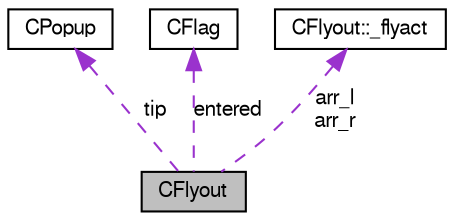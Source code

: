 digraph G
{
  edge [fontname="FreeSans",fontsize="10",labelfontname="FreeSans",labelfontsize="10"];
  node [fontname="FreeSans",fontsize="10",shape=record];
  Node1 [label="CFlyout",height=0.2,width=0.4,color="black", fillcolor="grey75", style="filled" fontcolor="black"];
  Node2 -> Node1 [dir=back,color="darkorchid3",fontsize="10",style="dashed",label="tip",fontname="FreeSans"];
  Node2 [label="CPopup",height=0.2,width=0.4,color="black", fillcolor="white", style="filled",URL="$class_c_popup.html"];
  Node3 -> Node1 [dir=back,color="darkorchid3",fontsize="10",style="dashed",label="entered",fontname="FreeSans"];
  Node3 [label="CFlag",height=0.2,width=0.4,color="black", fillcolor="white", style="filled",URL="$class_c_flag.html"];
  Node4 -> Node1 [dir=back,color="darkorchid3",fontsize="10",style="dashed",label="arr_l\narr_r",fontname="FreeSans"];
  Node4 [label="CFlyout::_flyact",height=0.2,width=0.4,color="black", fillcolor="white", style="filled",URL="$struct_c_flyout_1_1__flyact.html"];
}
